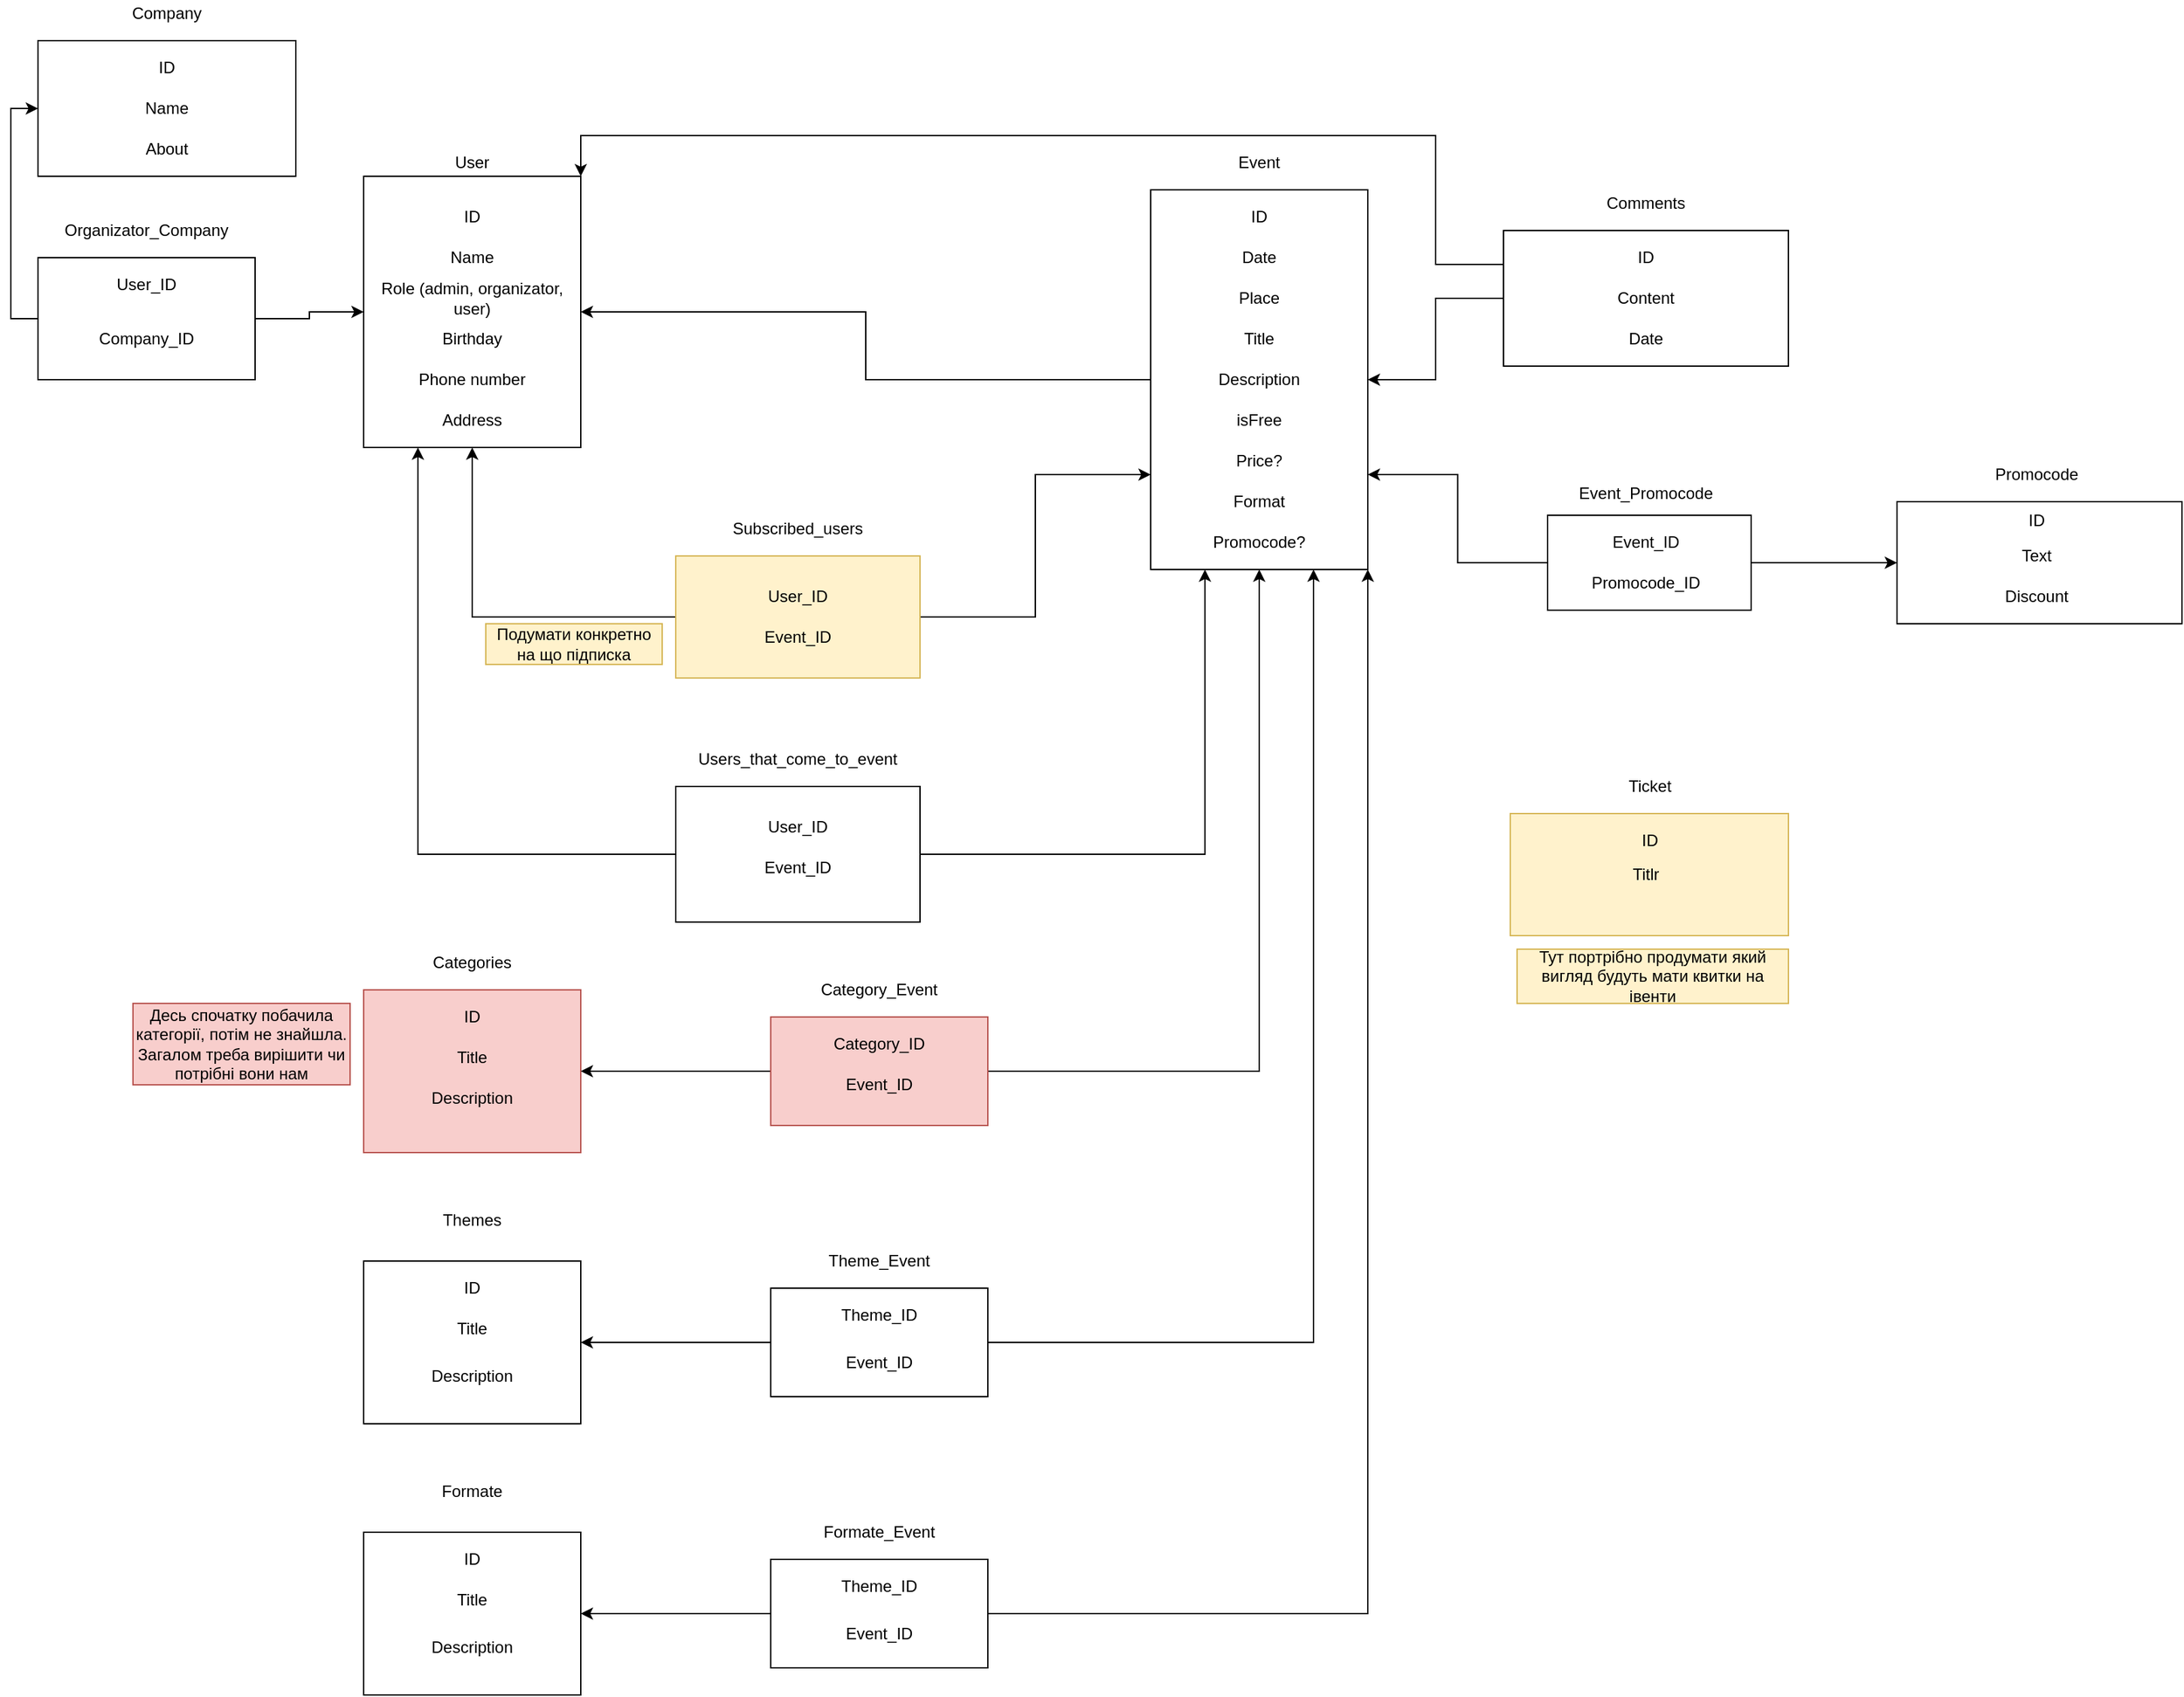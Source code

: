 <mxfile version="13.9.9" type="device"><diagram id="WZS1m6G1uopC5et7jh7P" name="Сторінка-1"><mxGraphModel dx="1024" dy="592" grid="1" gridSize="10" guides="1" tooltips="1" connect="1" arrows="1" fold="1" page="1" pageScale="1" pageWidth="1169" pageHeight="827" math="0" shadow="0"><root><mxCell id="0"/><mxCell id="1" parent="0"/><mxCell id="OS0tSJ4Hp-Z-cjwjTjHC-1" value="" style="rounded=0;whiteSpace=wrap;html=1;" parent="1" vertex="1"><mxGeometry x="280" y="140" width="160" height="200" as="geometry"/></mxCell><mxCell id="OS0tSJ4Hp-Z-cjwjTjHC-2" value="ID" style="text;html=1;strokeColor=none;fillColor=none;align=center;verticalAlign=middle;whiteSpace=wrap;rounded=0;" parent="1" vertex="1"><mxGeometry x="340" y="160" width="40" height="20" as="geometry"/></mxCell><mxCell id="OS0tSJ4Hp-Z-cjwjTjHC-3" value="Name" style="text;html=1;strokeColor=none;fillColor=none;align=center;verticalAlign=middle;whiteSpace=wrap;rounded=0;" parent="1" vertex="1"><mxGeometry x="340" y="190" width="40" height="20" as="geometry"/></mxCell><mxCell id="OS0tSJ4Hp-Z-cjwjTjHC-4" value="Role (admin, organizator, user)" style="text;html=1;strokeColor=none;fillColor=none;align=center;verticalAlign=middle;whiteSpace=wrap;rounded=0;" parent="1" vertex="1"><mxGeometry x="290" y="220" width="140" height="20" as="geometry"/></mxCell><mxCell id="OS0tSJ4Hp-Z-cjwjTjHC-5" value="Birthday" style="text;html=1;strokeColor=none;fillColor=none;align=center;verticalAlign=middle;whiteSpace=wrap;rounded=0;" parent="1" vertex="1"><mxGeometry x="340" y="250" width="40" height="20" as="geometry"/></mxCell><mxCell id="OS0tSJ4Hp-Z-cjwjTjHC-6" value="Phone number" style="text;html=1;strokeColor=none;fillColor=none;align=center;verticalAlign=middle;whiteSpace=wrap;rounded=0;" parent="1" vertex="1"><mxGeometry x="300" y="280" width="120" height="20" as="geometry"/></mxCell><mxCell id="OS0tSJ4Hp-Z-cjwjTjHC-7" value="Address" style="text;html=1;strokeColor=none;fillColor=none;align=center;verticalAlign=middle;whiteSpace=wrap;rounded=0;" parent="1" vertex="1"><mxGeometry x="330" y="310" width="60" height="20" as="geometry"/></mxCell><mxCell id="OS0tSJ4Hp-Z-cjwjTjHC-35" style="edgeStyle=orthogonalEdgeStyle;rounded=0;orthogonalLoop=1;jettySize=auto;html=1;exitX=0;exitY=0.5;exitDx=0;exitDy=0;entryX=1;entryY=0.5;entryDx=0;entryDy=0;" parent="1" source="OS0tSJ4Hp-Z-cjwjTjHC-8" target="OS0tSJ4Hp-Z-cjwjTjHC-1" edge="1"><mxGeometry relative="1" as="geometry"/></mxCell><mxCell id="OS0tSJ4Hp-Z-cjwjTjHC-8" value="" style="rounded=0;whiteSpace=wrap;html=1;" parent="1" vertex="1"><mxGeometry x="860" y="150" width="160" height="280" as="geometry"/></mxCell><mxCell id="OS0tSJ4Hp-Z-cjwjTjHC-9" value="User" style="text;html=1;strokeColor=none;fillColor=none;align=center;verticalAlign=middle;whiteSpace=wrap;rounded=0;" parent="1" vertex="1"><mxGeometry x="340" y="120" width="40" height="20" as="geometry"/></mxCell><mxCell id="OS0tSJ4Hp-Z-cjwjTjHC-10" value="Event" style="text;html=1;strokeColor=none;fillColor=none;align=center;verticalAlign=middle;whiteSpace=wrap;rounded=0;" parent="1" vertex="1"><mxGeometry x="920" y="120" width="40" height="20" as="geometry"/></mxCell><mxCell id="OS0tSJ4Hp-Z-cjwjTjHC-11" value="ID" style="text;html=1;strokeColor=none;fillColor=none;align=center;verticalAlign=middle;whiteSpace=wrap;rounded=0;" parent="1" vertex="1"><mxGeometry x="920" y="160" width="40" height="20" as="geometry"/></mxCell><mxCell id="OS0tSJ4Hp-Z-cjwjTjHC-12" value="Date" style="text;html=1;strokeColor=none;fillColor=none;align=center;verticalAlign=middle;whiteSpace=wrap;rounded=0;" parent="1" vertex="1"><mxGeometry x="920" y="190" width="40" height="20" as="geometry"/></mxCell><mxCell id="OS0tSJ4Hp-Z-cjwjTjHC-13" value="Place" style="text;html=1;strokeColor=none;fillColor=none;align=center;verticalAlign=middle;whiteSpace=wrap;rounded=0;" parent="1" vertex="1"><mxGeometry x="920" y="220" width="40" height="20" as="geometry"/></mxCell><mxCell id="OS0tSJ4Hp-Z-cjwjTjHC-14" value="Title" style="text;html=1;strokeColor=none;fillColor=none;align=center;verticalAlign=middle;whiteSpace=wrap;rounded=0;" parent="1" vertex="1"><mxGeometry x="920" y="250" width="40" height="20" as="geometry"/></mxCell><mxCell id="OS0tSJ4Hp-Z-cjwjTjHC-15" value="Description" style="text;html=1;strokeColor=none;fillColor=none;align=center;verticalAlign=middle;whiteSpace=wrap;rounded=0;" parent="1" vertex="1"><mxGeometry x="900" y="280" width="80" height="20" as="geometry"/></mxCell><mxCell id="OS0tSJ4Hp-Z-cjwjTjHC-16" value="isFree" style="text;html=1;strokeColor=none;fillColor=none;align=center;verticalAlign=middle;whiteSpace=wrap;rounded=0;" parent="1" vertex="1"><mxGeometry x="920" y="310" width="40" height="20" as="geometry"/></mxCell><mxCell id="OS0tSJ4Hp-Z-cjwjTjHC-17" value="Price?" style="text;html=1;strokeColor=none;fillColor=none;align=center;verticalAlign=middle;whiteSpace=wrap;rounded=0;" parent="1" vertex="1"><mxGeometry x="920" y="340" width="40" height="20" as="geometry"/></mxCell><mxCell id="OS0tSJ4Hp-Z-cjwjTjHC-19" value="Format" style="text;html=1;strokeColor=none;fillColor=none;align=center;verticalAlign=middle;whiteSpace=wrap;rounded=0;" parent="1" vertex="1"><mxGeometry x="920" y="370" width="40" height="20" as="geometry"/></mxCell><mxCell id="OS0tSJ4Hp-Z-cjwjTjHC-21" value="" style="rounded=0;whiteSpace=wrap;html=1;fillColor=#f8cecc;strokeColor=#b85450;" parent="1" vertex="1"><mxGeometry x="280" y="740" width="160" height="120" as="geometry"/></mxCell><mxCell id="OS0tSJ4Hp-Z-cjwjTjHC-22" value="Categories" style="text;html=1;strokeColor=none;fillColor=none;align=center;verticalAlign=middle;whiteSpace=wrap;rounded=0;" parent="1" vertex="1"><mxGeometry x="320" y="710" width="80" height="20" as="geometry"/></mxCell><mxCell id="OS0tSJ4Hp-Z-cjwjTjHC-23" value="ID" style="text;html=1;strokeColor=none;fillColor=none;align=center;verticalAlign=middle;whiteSpace=wrap;rounded=0;" parent="1" vertex="1"><mxGeometry x="340" y="750" width="40" height="20" as="geometry"/></mxCell><mxCell id="OS0tSJ4Hp-Z-cjwjTjHC-24" value="Title" style="text;html=1;strokeColor=none;fillColor=none;align=center;verticalAlign=middle;whiteSpace=wrap;rounded=0;" parent="1" vertex="1"><mxGeometry x="340" y="780" width="40" height="20" as="geometry"/></mxCell><mxCell id="OS0tSJ4Hp-Z-cjwjTjHC-25" value="Description" style="text;html=1;strokeColor=none;fillColor=none;align=center;verticalAlign=middle;whiteSpace=wrap;rounded=0;" parent="1" vertex="1"><mxGeometry x="330" y="810" width="60" height="20" as="geometry"/></mxCell><mxCell id="OS0tSJ4Hp-Z-cjwjTjHC-31" style="edgeStyle=orthogonalEdgeStyle;rounded=0;orthogonalLoop=1;jettySize=auto;html=1;exitX=0;exitY=0.5;exitDx=0;exitDy=0;entryX=1;entryY=0.5;entryDx=0;entryDy=0;" parent="1" source="OS0tSJ4Hp-Z-cjwjTjHC-26" target="OS0tSJ4Hp-Z-cjwjTjHC-21" edge="1"><mxGeometry relative="1" as="geometry"/></mxCell><mxCell id="OS0tSJ4Hp-Z-cjwjTjHC-33" style="edgeStyle=orthogonalEdgeStyle;rounded=0;orthogonalLoop=1;jettySize=auto;html=1;exitX=1;exitY=0.5;exitDx=0;exitDy=0;entryX=0.5;entryY=1;entryDx=0;entryDy=0;" parent="1" source="OS0tSJ4Hp-Z-cjwjTjHC-26" target="OS0tSJ4Hp-Z-cjwjTjHC-8" edge="1"><mxGeometry relative="1" as="geometry"/></mxCell><mxCell id="OS0tSJ4Hp-Z-cjwjTjHC-26" value="" style="rounded=0;whiteSpace=wrap;html=1;fillColor=#f8cecc;strokeColor=#b85450;" parent="1" vertex="1"><mxGeometry x="580" y="760" width="160" height="80" as="geometry"/></mxCell><mxCell id="OS0tSJ4Hp-Z-cjwjTjHC-27" value="Category_Event" style="text;html=1;strokeColor=none;fillColor=none;align=center;verticalAlign=middle;whiteSpace=wrap;rounded=0;" parent="1" vertex="1"><mxGeometry x="610" y="730" width="100" height="20" as="geometry"/></mxCell><mxCell id="OS0tSJ4Hp-Z-cjwjTjHC-28" value="Category_ID" style="text;html=1;strokeColor=none;fillColor=none;align=center;verticalAlign=middle;whiteSpace=wrap;rounded=0;" parent="1" vertex="1"><mxGeometry x="610" y="770" width="100" height="20" as="geometry"/></mxCell><mxCell id="OS0tSJ4Hp-Z-cjwjTjHC-29" value="Event_ID" style="text;html=1;strokeColor=none;fillColor=none;align=center;verticalAlign=middle;whiteSpace=wrap;rounded=0;" parent="1" vertex="1"><mxGeometry x="640" y="800" width="40" height="20" as="geometry"/></mxCell><mxCell id="cXFSalWBy0Cu6Z5-P3cS-1" value="" style="rounded=0;whiteSpace=wrap;html=1;" parent="1" vertex="1"><mxGeometry x="280" y="940" width="160" height="120" as="geometry"/></mxCell><mxCell id="cXFSalWBy0Cu6Z5-P3cS-2" value="Themes" style="text;html=1;strokeColor=none;fillColor=none;align=center;verticalAlign=middle;whiteSpace=wrap;rounded=0;" parent="1" vertex="1"><mxGeometry x="340" y="900" width="40" height="20" as="geometry"/></mxCell><mxCell id="cXFSalWBy0Cu6Z5-P3cS-3" value="ID" style="text;html=1;strokeColor=none;fillColor=none;align=center;verticalAlign=middle;whiteSpace=wrap;rounded=0;" parent="1" vertex="1"><mxGeometry x="340" y="950" width="40" height="20" as="geometry"/></mxCell><mxCell id="cXFSalWBy0Cu6Z5-P3cS-4" value="Title" style="text;html=1;strokeColor=none;fillColor=none;align=center;verticalAlign=middle;whiteSpace=wrap;rounded=0;" parent="1" vertex="1"><mxGeometry x="340" y="980" width="40" height="20" as="geometry"/></mxCell><mxCell id="cXFSalWBy0Cu6Z5-P3cS-5" value="Description" style="text;html=1;strokeColor=none;fillColor=none;align=center;verticalAlign=middle;whiteSpace=wrap;rounded=0;" parent="1" vertex="1"><mxGeometry x="340" y="1015" width="40" height="20" as="geometry"/></mxCell><mxCell id="cXFSalWBy0Cu6Z5-P3cS-10" style="edgeStyle=orthogonalEdgeStyle;rounded=0;orthogonalLoop=1;jettySize=auto;html=1;exitX=0;exitY=0.5;exitDx=0;exitDy=0;entryX=1;entryY=0.5;entryDx=0;entryDy=0;" parent="1" source="cXFSalWBy0Cu6Z5-P3cS-6" target="cXFSalWBy0Cu6Z5-P3cS-1" edge="1"><mxGeometry relative="1" as="geometry"/></mxCell><mxCell id="cXFSalWBy0Cu6Z5-P3cS-26" style="edgeStyle=orthogonalEdgeStyle;rounded=0;orthogonalLoop=1;jettySize=auto;html=1;exitX=1;exitY=0.5;exitDx=0;exitDy=0;entryX=0.75;entryY=1;entryDx=0;entryDy=0;" parent="1" source="cXFSalWBy0Cu6Z5-P3cS-6" target="OS0tSJ4Hp-Z-cjwjTjHC-8" edge="1"><mxGeometry relative="1" as="geometry"/></mxCell><mxCell id="cXFSalWBy0Cu6Z5-P3cS-6" value="" style="rounded=0;whiteSpace=wrap;html=1;" parent="1" vertex="1"><mxGeometry x="580" y="960" width="160" height="80" as="geometry"/></mxCell><mxCell id="cXFSalWBy0Cu6Z5-P3cS-7" value="Theme_Event" style="text;html=1;strokeColor=none;fillColor=none;align=center;verticalAlign=middle;whiteSpace=wrap;rounded=0;" parent="1" vertex="1"><mxGeometry x="640" y="930" width="40" height="20" as="geometry"/></mxCell><mxCell id="cXFSalWBy0Cu6Z5-P3cS-8" value="Theme_ID" style="text;html=1;strokeColor=none;fillColor=none;align=center;verticalAlign=middle;whiteSpace=wrap;rounded=0;" parent="1" vertex="1"><mxGeometry x="640" y="970" width="40" height="20" as="geometry"/></mxCell><mxCell id="cXFSalWBy0Cu6Z5-P3cS-9" value="Event_ID" style="text;html=1;strokeColor=none;fillColor=none;align=center;verticalAlign=middle;whiteSpace=wrap;rounded=0;" parent="1" vertex="1"><mxGeometry x="640" y="1005" width="40" height="20" as="geometry"/></mxCell><mxCell id="cXFSalWBy0Cu6Z5-P3cS-17" style="edgeStyle=orthogonalEdgeStyle;rounded=0;orthogonalLoop=1;jettySize=auto;html=1;exitX=1;exitY=0.5;exitDx=0;exitDy=0;entryX=0;entryY=0.75;entryDx=0;entryDy=0;" parent="1" source="cXFSalWBy0Cu6Z5-P3cS-12" target="OS0tSJ4Hp-Z-cjwjTjHC-8" edge="1"><mxGeometry relative="1" as="geometry"/></mxCell><mxCell id="cXFSalWBy0Cu6Z5-P3cS-18" style="edgeStyle=orthogonalEdgeStyle;rounded=0;orthogonalLoop=1;jettySize=auto;html=1;exitX=0;exitY=0.5;exitDx=0;exitDy=0;entryX=0.5;entryY=1;entryDx=0;entryDy=0;" parent="1" source="cXFSalWBy0Cu6Z5-P3cS-12" target="OS0tSJ4Hp-Z-cjwjTjHC-1" edge="1"><mxGeometry relative="1" as="geometry"/></mxCell><mxCell id="cXFSalWBy0Cu6Z5-P3cS-12" value="" style="rounded=0;whiteSpace=wrap;html=1;fillColor=#fff2cc;strokeColor=#d6b656;" parent="1" vertex="1"><mxGeometry x="510" y="420" width="180" height="90" as="geometry"/></mxCell><mxCell id="cXFSalWBy0Cu6Z5-P3cS-13" value="Subscribed_users" style="text;html=1;strokeColor=none;fillColor=none;align=center;verticalAlign=middle;whiteSpace=wrap;rounded=0;" parent="1" vertex="1"><mxGeometry x="580" y="390" width="40" height="20" as="geometry"/></mxCell><mxCell id="cXFSalWBy0Cu6Z5-P3cS-14" value="User_ID" style="text;html=1;strokeColor=none;fillColor=none;align=center;verticalAlign=middle;whiteSpace=wrap;rounded=0;" parent="1" vertex="1"><mxGeometry x="580" y="440" width="40" height="20" as="geometry"/></mxCell><mxCell id="cXFSalWBy0Cu6Z5-P3cS-15" value="Event_ID" style="text;html=1;strokeColor=none;fillColor=none;align=center;verticalAlign=middle;whiteSpace=wrap;rounded=0;" parent="1" vertex="1"><mxGeometry x="580" y="470" width="40" height="20" as="geometry"/></mxCell><mxCell id="cXFSalWBy0Cu6Z5-P3cS-16" style="edgeStyle=orthogonalEdgeStyle;rounded=0;orthogonalLoop=1;jettySize=auto;html=1;exitX=0.5;exitY=1;exitDx=0;exitDy=0;" parent="1" source="cXFSalWBy0Cu6Z5-P3cS-12" target="cXFSalWBy0Cu6Z5-P3cS-12" edge="1"><mxGeometry relative="1" as="geometry"/></mxCell><mxCell id="cXFSalWBy0Cu6Z5-P3cS-24" style="edgeStyle=orthogonalEdgeStyle;rounded=0;orthogonalLoop=1;jettySize=auto;html=1;exitX=0;exitY=0.5;exitDx=0;exitDy=0;entryX=0.25;entryY=1;entryDx=0;entryDy=0;" parent="1" source="cXFSalWBy0Cu6Z5-P3cS-19" target="OS0tSJ4Hp-Z-cjwjTjHC-1" edge="1"><mxGeometry relative="1" as="geometry"/></mxCell><mxCell id="cXFSalWBy0Cu6Z5-P3cS-25" style="edgeStyle=orthogonalEdgeStyle;rounded=0;orthogonalLoop=1;jettySize=auto;html=1;exitX=1;exitY=0.5;exitDx=0;exitDy=0;entryX=0.25;entryY=1;entryDx=0;entryDy=0;" parent="1" source="cXFSalWBy0Cu6Z5-P3cS-19" target="OS0tSJ4Hp-Z-cjwjTjHC-8" edge="1"><mxGeometry relative="1" as="geometry"/></mxCell><mxCell id="cXFSalWBy0Cu6Z5-P3cS-19" value="" style="rounded=0;whiteSpace=wrap;html=1;" parent="1" vertex="1"><mxGeometry x="510" y="590" width="180" height="100" as="geometry"/></mxCell><mxCell id="cXFSalWBy0Cu6Z5-P3cS-20" value="Users_that_come_to_event" style="text;html=1;strokeColor=none;fillColor=none;align=center;verticalAlign=middle;whiteSpace=wrap;rounded=0;" parent="1" vertex="1"><mxGeometry x="550" y="560" width="100" height="20" as="geometry"/></mxCell><mxCell id="cXFSalWBy0Cu6Z5-P3cS-21" value="User_ID" style="text;html=1;strokeColor=none;fillColor=none;align=center;verticalAlign=middle;whiteSpace=wrap;rounded=0;" parent="1" vertex="1"><mxGeometry x="580" y="610" width="40" height="20" as="geometry"/></mxCell><mxCell id="cXFSalWBy0Cu6Z5-P3cS-22" value="Event_ID" style="text;html=1;strokeColor=none;fillColor=none;align=center;verticalAlign=middle;whiteSpace=wrap;rounded=0;" parent="1" vertex="1"><mxGeometry x="580" y="640" width="40" height="20" as="geometry"/></mxCell><mxCell id="cXFSalWBy0Cu6Z5-P3cS-32" style="edgeStyle=orthogonalEdgeStyle;rounded=0;orthogonalLoop=1;jettySize=auto;html=1;exitX=0;exitY=0.25;exitDx=0;exitDy=0;entryX=1;entryY=0;entryDx=0;entryDy=0;" parent="1" source="cXFSalWBy0Cu6Z5-P3cS-27" target="OS0tSJ4Hp-Z-cjwjTjHC-1" edge="1"><mxGeometry relative="1" as="geometry"><Array as="points"><mxPoint x="1070" y="205"/><mxPoint x="1070" y="110"/><mxPoint x="440" y="110"/></Array></mxGeometry></mxCell><mxCell id="cXFSalWBy0Cu6Z5-P3cS-33" style="edgeStyle=orthogonalEdgeStyle;rounded=0;orthogonalLoop=1;jettySize=auto;html=1;exitX=0;exitY=0.5;exitDx=0;exitDy=0;entryX=1;entryY=0.5;entryDx=0;entryDy=0;" parent="1" source="cXFSalWBy0Cu6Z5-P3cS-27" target="OS0tSJ4Hp-Z-cjwjTjHC-8" edge="1"><mxGeometry relative="1" as="geometry"/></mxCell><mxCell id="cXFSalWBy0Cu6Z5-P3cS-27" value="" style="rounded=0;whiteSpace=wrap;html=1;" parent="1" vertex="1"><mxGeometry x="1120" y="180" width="210" height="100" as="geometry"/></mxCell><mxCell id="cXFSalWBy0Cu6Z5-P3cS-28" value="Comments" style="text;html=1;strokeColor=none;fillColor=none;align=center;verticalAlign=middle;whiteSpace=wrap;rounded=0;" parent="1" vertex="1"><mxGeometry x="1205" y="150" width="40" height="20" as="geometry"/></mxCell><mxCell id="cXFSalWBy0Cu6Z5-P3cS-29" value="ID" style="text;html=1;strokeColor=none;fillColor=none;align=center;verticalAlign=middle;whiteSpace=wrap;rounded=0;" parent="1" vertex="1"><mxGeometry x="1205" y="190" width="40" height="20" as="geometry"/></mxCell><mxCell id="cXFSalWBy0Cu6Z5-P3cS-30" value="Content" style="text;html=1;strokeColor=none;fillColor=none;align=center;verticalAlign=middle;whiteSpace=wrap;rounded=0;" parent="1" vertex="1"><mxGeometry x="1205" y="220" width="40" height="20" as="geometry"/></mxCell><mxCell id="cXFSalWBy0Cu6Z5-P3cS-31" value="Date" style="text;html=1;strokeColor=none;fillColor=none;align=center;verticalAlign=middle;whiteSpace=wrap;rounded=0;" parent="1" vertex="1"><mxGeometry x="1205" y="250" width="40" height="20" as="geometry"/></mxCell><mxCell id="cXFSalWBy0Cu6Z5-P3cS-34" value="Promocode?" style="text;html=1;strokeColor=none;fillColor=none;align=center;verticalAlign=middle;whiteSpace=wrap;rounded=0;" parent="1" vertex="1"><mxGeometry x="920" y="400" width="40" height="20" as="geometry"/></mxCell><mxCell id="cXFSalWBy0Cu6Z5-P3cS-35" value="" style="rounded=0;whiteSpace=wrap;html=1;" parent="1" vertex="1"><mxGeometry x="40" y="40" width="190" height="100" as="geometry"/></mxCell><mxCell id="cXFSalWBy0Cu6Z5-P3cS-36" value="Company" style="text;html=1;strokeColor=none;fillColor=none;align=center;verticalAlign=middle;whiteSpace=wrap;rounded=0;" parent="1" vertex="1"><mxGeometry x="115" y="10" width="40" height="20" as="geometry"/></mxCell><mxCell id="cXFSalWBy0Cu6Z5-P3cS-37" value="Name" style="text;html=1;strokeColor=none;fillColor=none;align=center;verticalAlign=middle;whiteSpace=wrap;rounded=0;" parent="1" vertex="1"><mxGeometry x="115" y="80" width="40" height="20" as="geometry"/></mxCell><mxCell id="cXFSalWBy0Cu6Z5-P3cS-38" value="ID" style="text;html=1;strokeColor=none;fillColor=none;align=center;verticalAlign=middle;whiteSpace=wrap;rounded=0;" parent="1" vertex="1"><mxGeometry x="115" y="50" width="40" height="20" as="geometry"/></mxCell><mxCell id="cXFSalWBy0Cu6Z5-P3cS-39" value="About" style="text;html=1;strokeColor=none;fillColor=none;align=center;verticalAlign=middle;whiteSpace=wrap;rounded=0;" parent="1" vertex="1"><mxGeometry x="115" y="110" width="40" height="20" as="geometry"/></mxCell><mxCell id="cXFSalWBy0Cu6Z5-P3cS-44" style="edgeStyle=orthogonalEdgeStyle;rounded=0;orthogonalLoop=1;jettySize=auto;html=1;exitX=0;exitY=0.5;exitDx=0;exitDy=0;entryX=0;entryY=0.5;entryDx=0;entryDy=0;" parent="1" source="cXFSalWBy0Cu6Z5-P3cS-40" target="cXFSalWBy0Cu6Z5-P3cS-35" edge="1"><mxGeometry relative="1" as="geometry"/></mxCell><mxCell id="cXFSalWBy0Cu6Z5-P3cS-45" style="edgeStyle=orthogonalEdgeStyle;rounded=0;orthogonalLoop=1;jettySize=auto;html=1;exitX=1;exitY=0.5;exitDx=0;exitDy=0;entryX=0;entryY=0.5;entryDx=0;entryDy=0;" parent="1" source="cXFSalWBy0Cu6Z5-P3cS-40" target="OS0tSJ4Hp-Z-cjwjTjHC-1" edge="1"><mxGeometry relative="1" as="geometry"/></mxCell><mxCell id="cXFSalWBy0Cu6Z5-P3cS-40" value="" style="rounded=0;whiteSpace=wrap;html=1;" parent="1" vertex="1"><mxGeometry x="40" y="200" width="160" height="90" as="geometry"/></mxCell><mxCell id="cXFSalWBy0Cu6Z5-P3cS-41" value="Organizator_Company" style="text;html=1;strokeColor=none;fillColor=none;align=center;verticalAlign=middle;whiteSpace=wrap;rounded=0;" parent="1" vertex="1"><mxGeometry x="100" y="170" width="40" height="20" as="geometry"/></mxCell><mxCell id="cXFSalWBy0Cu6Z5-P3cS-42" value="User_ID" style="text;html=1;strokeColor=none;fillColor=none;align=center;verticalAlign=middle;whiteSpace=wrap;rounded=0;" parent="1" vertex="1"><mxGeometry x="100" y="210" width="40" height="20" as="geometry"/></mxCell><mxCell id="cXFSalWBy0Cu6Z5-P3cS-43" value="Company_ID" style="text;html=1;strokeColor=none;fillColor=none;align=center;verticalAlign=middle;whiteSpace=wrap;rounded=0;" parent="1" vertex="1"><mxGeometry x="100" y="250" width="40" height="20" as="geometry"/></mxCell><mxCell id="cXFSalWBy0Cu6Z5-P3cS-46" value="" style="rounded=0;whiteSpace=wrap;html=1;fillColor=#fff2cc;strokeColor=#d6b656;" parent="1" vertex="1"><mxGeometry x="1125" y="610" width="205" height="90" as="geometry"/></mxCell><mxCell id="cXFSalWBy0Cu6Z5-P3cS-47" value="Ticket" style="text;html=1;strokeColor=none;fillColor=none;align=center;verticalAlign=middle;whiteSpace=wrap;rounded=0;" parent="1" vertex="1"><mxGeometry x="1207.5" y="580" width="40" height="20" as="geometry"/></mxCell><mxCell id="cXFSalWBy0Cu6Z5-P3cS-48" value="ID" style="text;html=1;strokeColor=none;fillColor=none;align=center;verticalAlign=middle;whiteSpace=wrap;rounded=0;" parent="1" vertex="1"><mxGeometry x="1207.5" y="620" width="40" height="20" as="geometry"/></mxCell><mxCell id="cXFSalWBy0Cu6Z5-P3cS-49" value="Titlr" style="text;html=1;strokeColor=none;fillColor=none;align=center;verticalAlign=middle;whiteSpace=wrap;rounded=0;" parent="1" vertex="1"><mxGeometry x="1205" y="645" width="40" height="20" as="geometry"/></mxCell><mxCell id="O_3V8i-fQvJe5Jrom_5b-1" value="" style="rounded=0;whiteSpace=wrap;html=1;" parent="1" vertex="1"><mxGeometry x="280" y="1140" width="160" height="120" as="geometry"/></mxCell><mxCell id="O_3V8i-fQvJe5Jrom_5b-2" value="Formate" style="text;html=1;strokeColor=none;fillColor=none;align=center;verticalAlign=middle;whiteSpace=wrap;rounded=0;" parent="1" vertex="1"><mxGeometry x="340" y="1100" width="40" height="20" as="geometry"/></mxCell><mxCell id="O_3V8i-fQvJe5Jrom_5b-3" value="ID" style="text;html=1;strokeColor=none;fillColor=none;align=center;verticalAlign=middle;whiteSpace=wrap;rounded=0;" parent="1" vertex="1"><mxGeometry x="340" y="1150" width="40" height="20" as="geometry"/></mxCell><mxCell id="O_3V8i-fQvJe5Jrom_5b-4" value="Title" style="text;html=1;strokeColor=none;fillColor=none;align=center;verticalAlign=middle;whiteSpace=wrap;rounded=0;" parent="1" vertex="1"><mxGeometry x="340" y="1180" width="40" height="20" as="geometry"/></mxCell><mxCell id="O_3V8i-fQvJe5Jrom_5b-5" value="Description" style="text;html=1;strokeColor=none;fillColor=none;align=center;verticalAlign=middle;whiteSpace=wrap;rounded=0;" parent="1" vertex="1"><mxGeometry x="340" y="1215" width="40" height="20" as="geometry"/></mxCell><mxCell id="O_3V8i-fQvJe5Jrom_5b-6" style="edgeStyle=orthogonalEdgeStyle;rounded=0;orthogonalLoop=1;jettySize=auto;html=1;exitX=0;exitY=0.5;exitDx=0;exitDy=0;entryX=1;entryY=0.5;entryDx=0;entryDy=0;" parent="1" source="O_3V8i-fQvJe5Jrom_5b-7" target="O_3V8i-fQvJe5Jrom_5b-1" edge="1"><mxGeometry relative="1" as="geometry"/></mxCell><mxCell id="O_3V8i-fQvJe5Jrom_5b-11" style="edgeStyle=orthogonalEdgeStyle;rounded=0;orthogonalLoop=1;jettySize=auto;html=1;exitX=1;exitY=0.5;exitDx=0;exitDy=0;entryX=1;entryY=1;entryDx=0;entryDy=0;" parent="1" source="O_3V8i-fQvJe5Jrom_5b-7" target="OS0tSJ4Hp-Z-cjwjTjHC-8" edge="1"><mxGeometry relative="1" as="geometry"/></mxCell><mxCell id="O_3V8i-fQvJe5Jrom_5b-7" value="" style="rounded=0;whiteSpace=wrap;html=1;" parent="1" vertex="1"><mxGeometry x="580" y="1160" width="160" height="80" as="geometry"/></mxCell><mxCell id="O_3V8i-fQvJe5Jrom_5b-8" value="Formate_Event" style="text;html=1;strokeColor=none;fillColor=none;align=center;verticalAlign=middle;whiteSpace=wrap;rounded=0;" parent="1" vertex="1"><mxGeometry x="640" y="1130" width="40" height="20" as="geometry"/></mxCell><mxCell id="O_3V8i-fQvJe5Jrom_5b-9" value="Theme_ID" style="text;html=1;strokeColor=none;fillColor=none;align=center;verticalAlign=middle;whiteSpace=wrap;rounded=0;" parent="1" vertex="1"><mxGeometry x="640" y="1170" width="40" height="20" as="geometry"/></mxCell><mxCell id="O_3V8i-fQvJe5Jrom_5b-10" value="Event_ID" style="text;html=1;strokeColor=none;fillColor=none;align=center;verticalAlign=middle;whiteSpace=wrap;rounded=0;" parent="1" vertex="1"><mxGeometry x="640" y="1205" width="40" height="20" as="geometry"/></mxCell><mxCell id="O_3V8i-fQvJe5Jrom_5b-12" value="" style="rounded=0;whiteSpace=wrap;html=1;" parent="1" vertex="1"><mxGeometry x="1410" y="380" width="210" height="90" as="geometry"/></mxCell><mxCell id="O_3V8i-fQvJe5Jrom_5b-13" value="Promocode" style="text;html=1;strokeColor=none;fillColor=none;align=center;verticalAlign=middle;whiteSpace=wrap;rounded=0;" parent="1" vertex="1"><mxGeometry x="1492.5" y="350" width="40" height="20" as="geometry"/></mxCell><mxCell id="O_3V8i-fQvJe5Jrom_5b-14" value="ID" style="text;html=1;strokeColor=none;fillColor=none;align=center;verticalAlign=middle;whiteSpace=wrap;rounded=0;" parent="1" vertex="1"><mxGeometry x="1492.5" y="384" width="40" height="20" as="geometry"/></mxCell><mxCell id="O_3V8i-fQvJe5Jrom_5b-15" value="Text" style="text;html=1;strokeColor=none;fillColor=none;align=center;verticalAlign=middle;whiteSpace=wrap;rounded=0;" parent="1" vertex="1"><mxGeometry x="1492.5" y="410" width="40" height="20" as="geometry"/></mxCell><mxCell id="O_3V8i-fQvJe5Jrom_5b-16" value="Discount" style="text;html=1;strokeColor=none;fillColor=none;align=center;verticalAlign=middle;whiteSpace=wrap;rounded=0;" parent="1" vertex="1"><mxGeometry x="1492.5" y="440" width="40" height="20" as="geometry"/></mxCell><mxCell id="O_3V8i-fQvJe5Jrom_5b-22" style="edgeStyle=orthogonalEdgeStyle;rounded=0;orthogonalLoop=1;jettySize=auto;html=1;exitX=1;exitY=0.5;exitDx=0;exitDy=0;entryX=0;entryY=0.5;entryDx=0;entryDy=0;" parent="1" source="O_3V8i-fQvJe5Jrom_5b-17" target="O_3V8i-fQvJe5Jrom_5b-12" edge="1"><mxGeometry relative="1" as="geometry"/></mxCell><mxCell id="O_3V8i-fQvJe5Jrom_5b-23" style="edgeStyle=orthogonalEdgeStyle;rounded=0;orthogonalLoop=1;jettySize=auto;html=1;exitX=0;exitY=0.5;exitDx=0;exitDy=0;entryX=1;entryY=0.75;entryDx=0;entryDy=0;" parent="1" source="O_3V8i-fQvJe5Jrom_5b-17" target="OS0tSJ4Hp-Z-cjwjTjHC-8" edge="1"><mxGeometry relative="1" as="geometry"/></mxCell><mxCell id="O_3V8i-fQvJe5Jrom_5b-17" value="" style="rounded=0;whiteSpace=wrap;html=1;" parent="1" vertex="1"><mxGeometry x="1152.5" y="390" width="150" height="70" as="geometry"/></mxCell><mxCell id="O_3V8i-fQvJe5Jrom_5b-18" value="Event_Promocode" style="text;html=1;strokeColor=none;fillColor=none;align=center;verticalAlign=middle;whiteSpace=wrap;rounded=0;" parent="1" vertex="1"><mxGeometry x="1205" y="364" width="40" height="20" as="geometry"/></mxCell><mxCell id="O_3V8i-fQvJe5Jrom_5b-19" value="Event_ID" style="text;html=1;strokeColor=none;fillColor=none;align=center;verticalAlign=middle;whiteSpace=wrap;rounded=0;" parent="1" vertex="1"><mxGeometry x="1205" y="400" width="40" height="20" as="geometry"/></mxCell><mxCell id="O_3V8i-fQvJe5Jrom_5b-20" value="Promocode_ID" style="text;html=1;strokeColor=none;fillColor=none;align=center;verticalAlign=middle;whiteSpace=wrap;rounded=0;" parent="1" vertex="1"><mxGeometry x="1205" y="430" width="40" height="20" as="geometry"/></mxCell><mxCell id="O_3V8i-fQvJe5Jrom_5b-24" value="Тут портрібно продумати який вигляд будуть мати квитки на івенти" style="text;html=1;strokeColor=#d6b656;fillColor=#fff2cc;align=center;verticalAlign=middle;whiteSpace=wrap;rounded=0;" parent="1" vertex="1"><mxGeometry x="1130" y="710" width="200" height="40" as="geometry"/></mxCell><mxCell id="O_3V8i-fQvJe5Jrom_5b-25" value="Десь спочатку побачила категорії, потім не знайшла. Загалом треба вирішити чи потрібні вони нам" style="text;html=1;strokeColor=#b85450;fillColor=#f8cecc;align=center;verticalAlign=middle;whiteSpace=wrap;rounded=0;" parent="1" vertex="1"><mxGeometry x="110" y="750" width="160" height="60" as="geometry"/></mxCell><mxCell id="h81Oov-ecTKOQBQOAG0q-1" value="Подумати конкретно на що підписка" style="text;html=1;strokeColor=#d6b656;fillColor=#fff2cc;align=center;verticalAlign=middle;whiteSpace=wrap;rounded=0;" parent="1" vertex="1"><mxGeometry x="370" y="470" width="130" height="30" as="geometry"/></mxCell></root></mxGraphModel></diagram></mxfile>